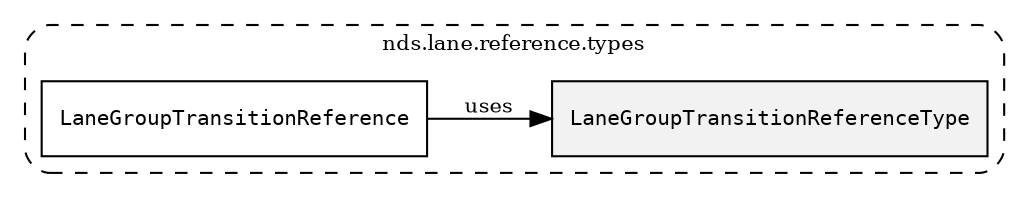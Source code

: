 /**
 * This dot file creates symbol collaboration diagram for LaneGroupTransitionReferenceType.
 */
digraph ZSERIO
{
    node [shape=box, fontsize=10];
    rankdir="LR";
    fontsize=10;
    tooltip="LaneGroupTransitionReferenceType collaboration diagram";

    subgraph "cluster_nds.lane.reference.types"
    {
        style="dashed, rounded";
        label="nds.lane.reference.types";
        tooltip="Package nds.lane.reference.types";
        href="../../../content/packages/nds.lane.reference.types.html#Package-nds-lane-reference-types";
        target="_parent";

        "LaneGroupTransitionReferenceType" [style="filled", fillcolor="#0000000D", target="_parent", label=<<font face="monospace"><table align="center" border="0" cellspacing="0" cellpadding="0"><tr><td href="../../../content/packages/nds.lane.reference.types.html#Enum-LaneGroupTransitionReferenceType" title="Enum defined in nds.lane.reference.types">LaneGroupTransitionReferenceType</td></tr></table></font>>];
        "LaneGroupTransitionReference" [target="_parent", label=<<font face="monospace"><table align="center" border="0" cellspacing="0" cellpadding="0"><tr><td href="../../../content/packages/nds.lane.reference.types.html#Structure-LaneGroupTransitionReference" title="Structure defined in nds.lane.reference.types">LaneGroupTransitionReference</td></tr></table></font>>];
    }

    "LaneGroupTransitionReference" -> "LaneGroupTransitionReferenceType" [label="uses", fontsize=10];
}

